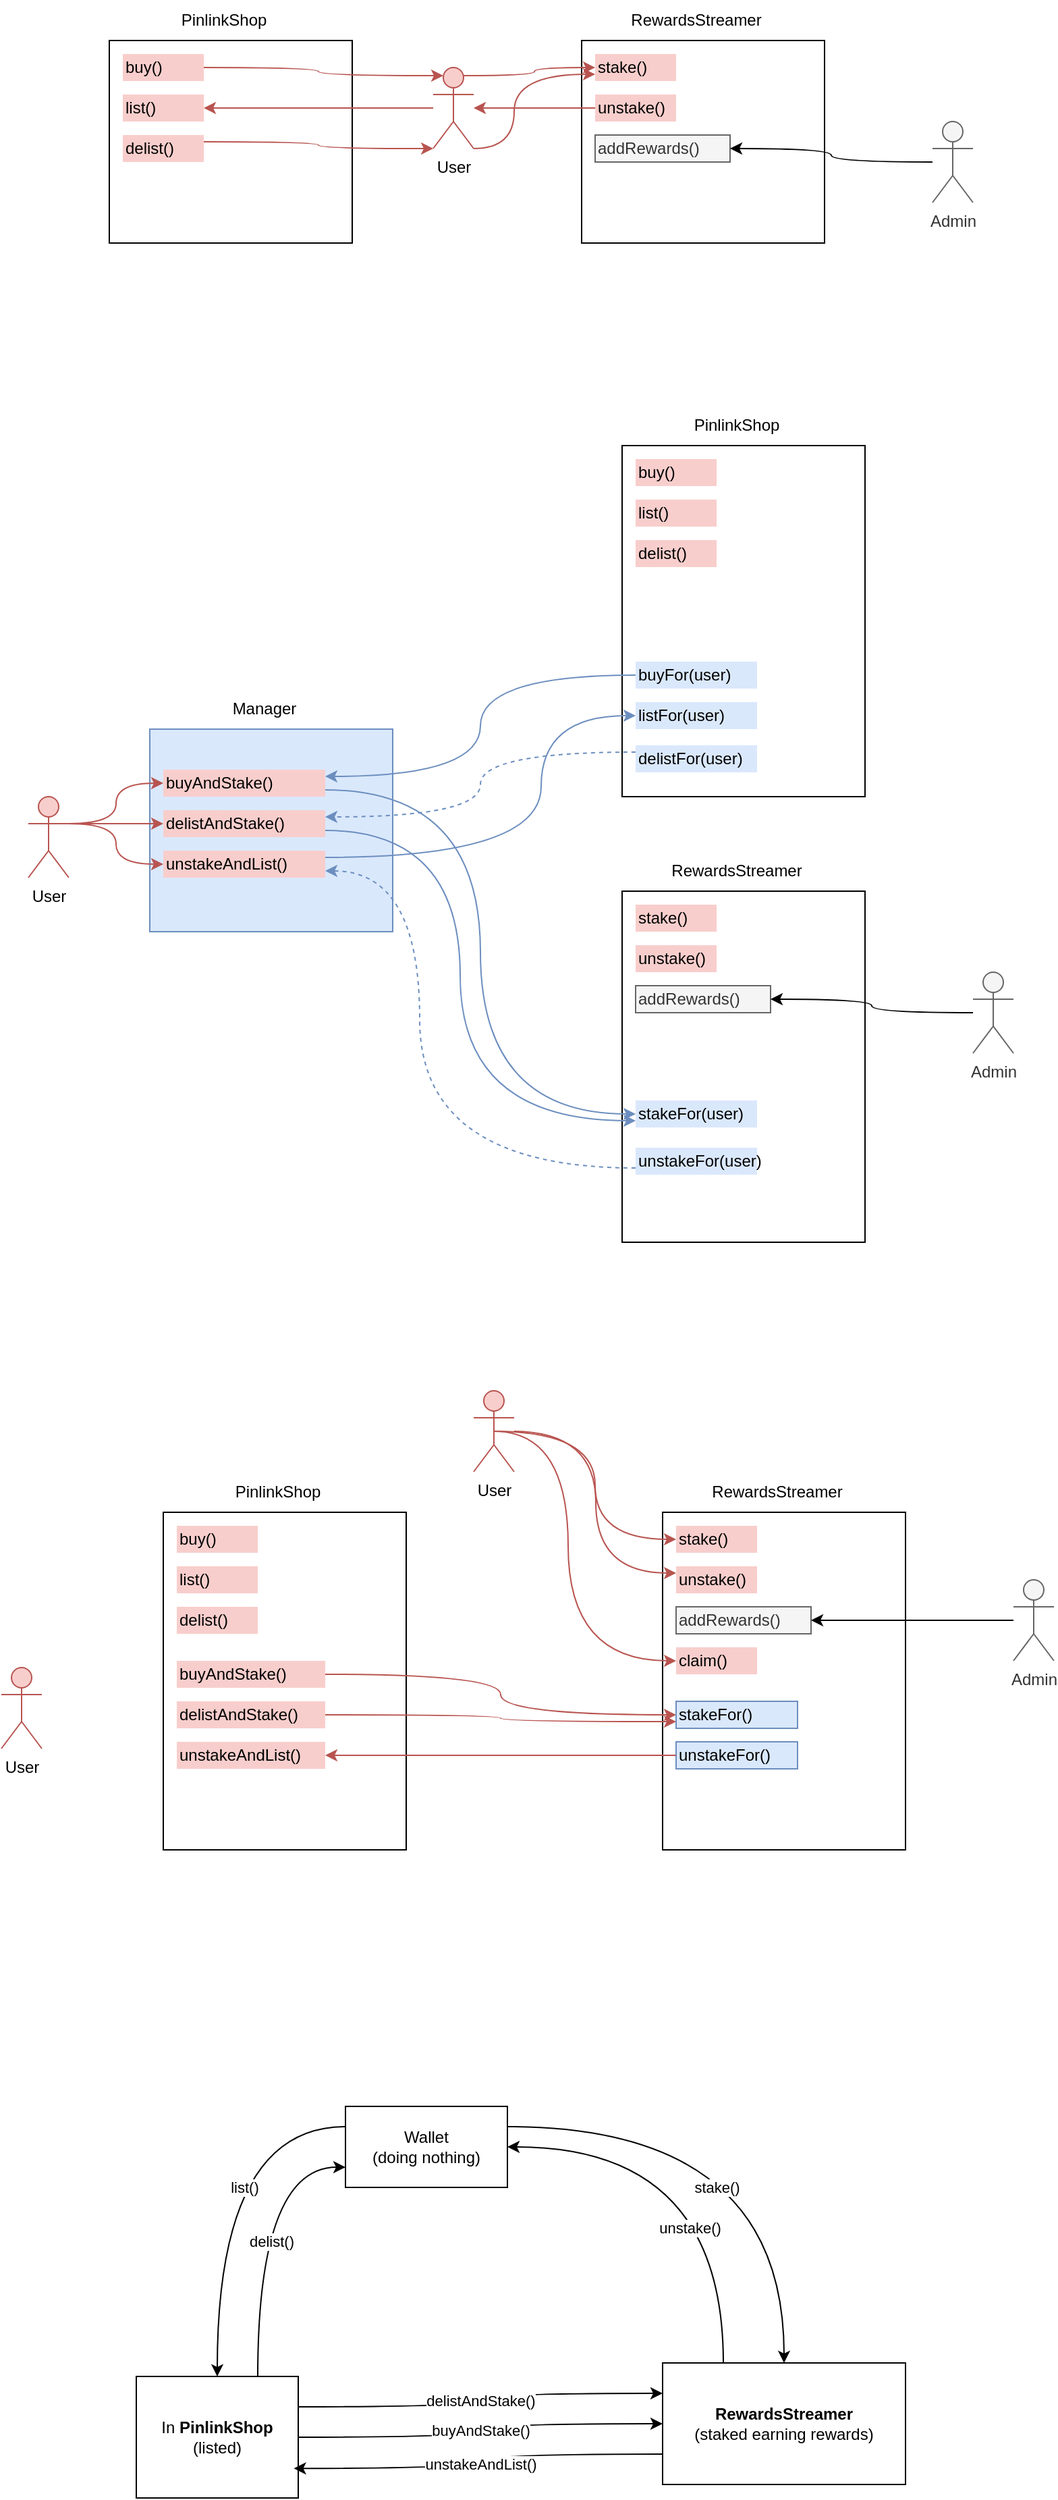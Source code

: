 <mxfile version="26.0.16">
  <diagram name="Page-1" id="Sawo83BMKbQdK75Qdi_J">
    <mxGraphModel dx="1147" dy="656" grid="1" gridSize="10" guides="1" tooltips="1" connect="1" arrows="1" fold="1" page="1" pageScale="1" pageWidth="850" pageHeight="1100" math="0" shadow="0">
      <root>
        <mxCell id="0" />
        <mxCell id="1" parent="0" />
        <mxCell id="JGkmI-_ZL2MUS3Ad0X21-11" value="" style="group" parent="1" vertex="1" connectable="0">
          <mxGeometry x="130" y="260" width="180" height="180" as="geometry" />
        </mxCell>
        <mxCell id="JGkmI-_ZL2MUS3Ad0X21-6" value="" style="whiteSpace=wrap;html=1;" parent="JGkmI-_ZL2MUS3Ad0X21-11" vertex="1">
          <mxGeometry y="30" width="180" height="150" as="geometry" />
        </mxCell>
        <mxCell id="JGkmI-_ZL2MUS3Ad0X21-7" value="PinlinkShop" style="text;html=1;align=center;verticalAlign=middle;whiteSpace=wrap;rounded=0;" parent="JGkmI-_ZL2MUS3Ad0X21-11" vertex="1">
          <mxGeometry x="55" width="60" height="30" as="geometry" />
        </mxCell>
        <mxCell id="JGkmI-_ZL2MUS3Ad0X21-8" value="list()" style="rounded=0;whiteSpace=wrap;html=1;strokeColor=none;fillColor=#f8cecc;align=left;" parent="JGkmI-_ZL2MUS3Ad0X21-11" vertex="1">
          <mxGeometry x="10" y="70" width="60" height="20" as="geometry" />
        </mxCell>
        <mxCell id="JGkmI-_ZL2MUS3Ad0X21-9" value="delist()" style="rounded=0;whiteSpace=wrap;html=1;strokeColor=none;fillColor=#f8cecc;align=left;" parent="JGkmI-_ZL2MUS3Ad0X21-11" vertex="1">
          <mxGeometry x="10" y="100" width="60" height="20" as="geometry" />
        </mxCell>
        <mxCell id="JGkmI-_ZL2MUS3Ad0X21-10" value="buy()" style="rounded=0;whiteSpace=wrap;html=1;strokeColor=none;fillColor=#f8cecc;align=left;" parent="JGkmI-_ZL2MUS3Ad0X21-11" vertex="1">
          <mxGeometry x="10" y="40" width="60" height="20" as="geometry" />
        </mxCell>
        <mxCell id="JGkmI-_ZL2MUS3Ad0X21-13" value="" style="group" parent="1" vertex="1" connectable="0">
          <mxGeometry x="480" y="260" width="180" height="180" as="geometry" />
        </mxCell>
        <mxCell id="JGkmI-_ZL2MUS3Ad0X21-14" value="" style="whiteSpace=wrap;html=1;" parent="JGkmI-_ZL2MUS3Ad0X21-13" vertex="1">
          <mxGeometry y="30" width="180" height="150" as="geometry" />
        </mxCell>
        <mxCell id="JGkmI-_ZL2MUS3Ad0X21-15" value="RewardsStreamer" style="text;html=1;align=center;verticalAlign=middle;whiteSpace=wrap;rounded=0;" parent="JGkmI-_ZL2MUS3Ad0X21-13" vertex="1">
          <mxGeometry x="55" width="60" height="30" as="geometry" />
        </mxCell>
        <mxCell id="JGkmI-_ZL2MUS3Ad0X21-16" value="stake()" style="rounded=0;whiteSpace=wrap;html=1;strokeColor=none;fillColor=#f8cecc;align=left;" parent="JGkmI-_ZL2MUS3Ad0X21-13" vertex="1">
          <mxGeometry x="10" y="40" width="60" height="20" as="geometry" />
        </mxCell>
        <mxCell id="JGkmI-_ZL2MUS3Ad0X21-17" value="unstake()" style="rounded=0;whiteSpace=wrap;html=1;strokeColor=none;fillColor=#f8cecc;align=left;" parent="JGkmI-_ZL2MUS3Ad0X21-13" vertex="1">
          <mxGeometry x="10" y="70" width="60" height="20" as="geometry" />
        </mxCell>
        <mxCell id="JGkmI-_ZL2MUS3Ad0X21-18" value="addRewards()" style="rounded=0;whiteSpace=wrap;html=1;strokeColor=#666666;fillColor=#f5f5f5;align=left;fontColor=#333333;" parent="JGkmI-_ZL2MUS3Ad0X21-13" vertex="1">
          <mxGeometry x="10" y="100" width="100" height="20" as="geometry" />
        </mxCell>
        <mxCell id="JGkmI-_ZL2MUS3Ad0X21-28" style="edgeStyle=orthogonalEdgeStyle;shape=connector;curved=1;rounded=0;orthogonalLoop=1;jettySize=auto;html=1;entryX=1;entryY=0.5;entryDx=0;entryDy=0;strokeColor=#b85450;align=center;verticalAlign=middle;fontFamily=Helvetica;fontSize=11;fontColor=default;labelBackgroundColor=default;endArrow=classic;fillColor=#f8cecc;" parent="1" source="JGkmI-_ZL2MUS3Ad0X21-19" target="JGkmI-_ZL2MUS3Ad0X21-8" edge="1">
          <mxGeometry relative="1" as="geometry" />
        </mxCell>
        <mxCell id="JGkmI-_ZL2MUS3Ad0X21-29" style="edgeStyle=orthogonalEdgeStyle;shape=connector;curved=1;rounded=0;orthogonalLoop=1;jettySize=auto;html=1;exitX=0.75;exitY=0.1;exitDx=0;exitDy=0;exitPerimeter=0;entryX=0;entryY=0.5;entryDx=0;entryDy=0;strokeColor=#b85450;align=center;verticalAlign=middle;fontFamily=Helvetica;fontSize=11;fontColor=default;labelBackgroundColor=default;endArrow=classic;fillColor=#f8cecc;" parent="1" source="JGkmI-_ZL2MUS3Ad0X21-19" target="JGkmI-_ZL2MUS3Ad0X21-16" edge="1">
          <mxGeometry relative="1" as="geometry" />
        </mxCell>
        <mxCell id="JGkmI-_ZL2MUS3Ad0X21-31" style="edgeStyle=orthogonalEdgeStyle;shape=connector;curved=1;rounded=0;orthogonalLoop=1;jettySize=auto;html=1;exitX=1;exitY=1;exitDx=0;exitDy=0;exitPerimeter=0;entryX=0;entryY=0.75;entryDx=0;entryDy=0;strokeColor=#b85450;align=center;verticalAlign=middle;fontFamily=Helvetica;fontSize=11;fontColor=default;labelBackgroundColor=default;endArrow=classic;fillColor=#f8cecc;" parent="1" source="JGkmI-_ZL2MUS3Ad0X21-19" target="JGkmI-_ZL2MUS3Ad0X21-16" edge="1">
          <mxGeometry relative="1" as="geometry">
            <Array as="points">
              <mxPoint x="430" y="370" />
              <mxPoint x="445" y="315" />
            </Array>
          </mxGeometry>
        </mxCell>
        <mxCell id="JGkmI-_ZL2MUS3Ad0X21-19" value="User" style="shape=umlActor;verticalLabelPosition=bottom;verticalAlign=top;html=1;outlineConnect=0;fillColor=#f8cecc;strokeColor=#b85450;" parent="1" vertex="1">
          <mxGeometry x="370" y="310" width="30" height="60" as="geometry" />
        </mxCell>
        <mxCell id="JGkmI-_ZL2MUS3Ad0X21-21" style="edgeStyle=orthogonalEdgeStyle;rounded=0;orthogonalLoop=1;jettySize=auto;html=1;curved=1;" parent="1" source="JGkmI-_ZL2MUS3Ad0X21-20" target="JGkmI-_ZL2MUS3Ad0X21-18" edge="1">
          <mxGeometry relative="1" as="geometry" />
        </mxCell>
        <mxCell id="JGkmI-_ZL2MUS3Ad0X21-20" value="Admin" style="shape=umlActor;verticalLabelPosition=bottom;verticalAlign=top;html=1;outlineConnect=0;fillColor=#f5f5f5;strokeColor=#666666;fontColor=#333333;" parent="1" vertex="1">
          <mxGeometry x="740" y="350" width="30" height="60" as="geometry" />
        </mxCell>
        <mxCell id="JGkmI-_ZL2MUS3Ad0X21-24" style="edgeStyle=orthogonalEdgeStyle;shape=connector;curved=1;rounded=0;orthogonalLoop=1;jettySize=auto;html=1;exitX=1;exitY=0.5;exitDx=0;exitDy=0;strokeColor=#b85450;align=center;verticalAlign=middle;fontFamily=Helvetica;fontSize=11;fontColor=default;labelBackgroundColor=default;endArrow=classic;fillColor=#f8cecc;entryX=0.25;entryY=0.1;entryDx=0;entryDy=0;entryPerimeter=0;" parent="1" source="JGkmI-_ZL2MUS3Ad0X21-10" target="JGkmI-_ZL2MUS3Ad0X21-19" edge="1">
          <mxGeometry relative="1" as="geometry">
            <mxPoint x="340" y="320" as="targetPoint" />
          </mxGeometry>
        </mxCell>
        <mxCell id="JGkmI-_ZL2MUS3Ad0X21-26" style="edgeStyle=orthogonalEdgeStyle;shape=connector;curved=1;rounded=0;orthogonalLoop=1;jettySize=auto;html=1;exitX=0;exitY=0.5;exitDx=0;exitDy=0;strokeColor=#b85450;align=center;verticalAlign=middle;fontFamily=Helvetica;fontSize=11;fontColor=default;labelBackgroundColor=default;endArrow=classic;fillColor=#f8cecc;" parent="1" source="JGkmI-_ZL2MUS3Ad0X21-17" target="JGkmI-_ZL2MUS3Ad0X21-19" edge="1">
          <mxGeometry relative="1" as="geometry" />
        </mxCell>
        <mxCell id="JGkmI-_ZL2MUS3Ad0X21-30" style="edgeStyle=orthogonalEdgeStyle;shape=connector;curved=1;rounded=0;orthogonalLoop=1;jettySize=auto;html=1;exitX=1;exitY=0.25;exitDx=0;exitDy=0;strokeColor=#b85450;align=center;verticalAlign=middle;fontFamily=Helvetica;fontSize=11;fontColor=default;labelBackgroundColor=default;endArrow=classic;fillColor=#f8cecc;entryX=0;entryY=1;entryDx=0;entryDy=0;entryPerimeter=0;" parent="1" source="JGkmI-_ZL2MUS3Ad0X21-9" target="JGkmI-_ZL2MUS3Ad0X21-19" edge="1">
          <mxGeometry relative="1" as="geometry">
            <mxPoint x="350" y="370" as="targetPoint" />
            <Array as="points">
              <mxPoint x="285" y="365" />
              <mxPoint x="285" y="370" />
            </Array>
          </mxGeometry>
        </mxCell>
        <mxCell id="JGkmI-_ZL2MUS3Ad0X21-38" value="" style="group" parent="1" vertex="1" connectable="0">
          <mxGeometry x="510" y="890" width="180" height="360" as="geometry" />
        </mxCell>
        <mxCell id="JGkmI-_ZL2MUS3Ad0X21-84" value="" style="group" parent="JGkmI-_ZL2MUS3Ad0X21-38" vertex="1" connectable="0">
          <mxGeometry width="180" height="290" as="geometry" />
        </mxCell>
        <mxCell id="JGkmI-_ZL2MUS3Ad0X21-39" value="" style="whiteSpace=wrap;html=1;" parent="JGkmI-_ZL2MUS3Ad0X21-84" vertex="1">
          <mxGeometry y="30" width="180" height="260" as="geometry" />
        </mxCell>
        <mxCell id="JGkmI-_ZL2MUS3Ad0X21-40" value="RewardsStreamer" style="text;html=1;align=center;verticalAlign=middle;whiteSpace=wrap;rounded=0;" parent="JGkmI-_ZL2MUS3Ad0X21-84" vertex="1">
          <mxGeometry x="55" width="60" height="30" as="geometry" />
        </mxCell>
        <mxCell id="JGkmI-_ZL2MUS3Ad0X21-41" value="stake()" style="rounded=0;whiteSpace=wrap;html=1;strokeColor=none;fillColor=#f8cecc;align=left;" parent="JGkmI-_ZL2MUS3Ad0X21-84" vertex="1">
          <mxGeometry x="10" y="40" width="60" height="20" as="geometry" />
        </mxCell>
        <mxCell id="JGkmI-_ZL2MUS3Ad0X21-42" value="unstake()" style="rounded=0;whiteSpace=wrap;html=1;strokeColor=none;fillColor=#f8cecc;align=left;" parent="JGkmI-_ZL2MUS3Ad0X21-84" vertex="1">
          <mxGeometry x="10" y="70" width="60" height="20" as="geometry" />
        </mxCell>
        <mxCell id="JGkmI-_ZL2MUS3Ad0X21-43" value="addRewards()" style="rounded=0;whiteSpace=wrap;html=1;strokeColor=#666666;fillColor=#f5f5f5;align=left;fontColor=#333333;" parent="JGkmI-_ZL2MUS3Ad0X21-84" vertex="1">
          <mxGeometry x="10" y="100" width="100" height="20" as="geometry" />
        </mxCell>
        <mxCell id="JGkmI-_ZL2MUS3Ad0X21-63" value="stakeFor(user)" style="rounded=0;whiteSpace=wrap;html=1;strokeColor=none;fillColor=#dae8fc;align=left;" parent="JGkmI-_ZL2MUS3Ad0X21-84" vertex="1">
          <mxGeometry x="10" y="185" width="90" height="20" as="geometry" />
        </mxCell>
        <mxCell id="JGkmI-_ZL2MUS3Ad0X21-64" value="unstakeFor(user)" style="rounded=0;whiteSpace=wrap;html=1;strokeColor=none;fillColor=#dae8fc;align=left;" parent="JGkmI-_ZL2MUS3Ad0X21-84" vertex="1">
          <mxGeometry x="10" y="220" width="90" height="20" as="geometry" />
        </mxCell>
        <mxCell id="JGkmI-_ZL2MUS3Ad0X21-48" style="edgeStyle=orthogonalEdgeStyle;rounded=0;orthogonalLoop=1;jettySize=auto;html=1;curved=1;" parent="1" source="JGkmI-_ZL2MUS3Ad0X21-49" target="JGkmI-_ZL2MUS3Ad0X21-43" edge="1">
          <mxGeometry relative="1" as="geometry" />
        </mxCell>
        <mxCell id="JGkmI-_ZL2MUS3Ad0X21-49" value="Admin" style="shape=umlActor;verticalLabelPosition=bottom;verticalAlign=top;html=1;outlineConnect=0;fillColor=#f5f5f5;strokeColor=#666666;fontColor=#333333;" parent="1" vertex="1">
          <mxGeometry x="770" y="980" width="30" height="60" as="geometry" />
        </mxCell>
        <mxCell id="JGkmI-_ZL2MUS3Ad0X21-65" value="" style="group" parent="1" vertex="1" connectable="0">
          <mxGeometry x="310" y="830" width="180" height="360" as="geometry" />
        </mxCell>
        <mxCell id="JGkmI-_ZL2MUS3Ad0X21-82" value="" style="group" parent="JGkmI-_ZL2MUS3Ad0X21-65" vertex="1" connectable="0">
          <mxGeometry x="-240" y="-60" width="270" height="180" as="geometry" />
        </mxCell>
        <mxCell id="JGkmI-_ZL2MUS3Ad0X21-66" value="" style="whiteSpace=wrap;html=1;fillColor=#dae8fc;strokeColor=#6c8ebf;" parent="JGkmI-_ZL2MUS3Ad0X21-82" vertex="1">
          <mxGeometry x="90" y="30" width="180" height="150" as="geometry" />
        </mxCell>
        <mxCell id="JGkmI-_ZL2MUS3Ad0X21-67" value="Manager" style="text;html=1;align=center;verticalAlign=middle;whiteSpace=wrap;rounded=0;" parent="JGkmI-_ZL2MUS3Ad0X21-82" vertex="1">
          <mxGeometry x="145" width="60" height="30" as="geometry" />
        </mxCell>
        <mxCell id="JGkmI-_ZL2MUS3Ad0X21-74" value="buyAndStake()" style="rounded=0;whiteSpace=wrap;html=1;strokeColor=none;fillColor=#f8cecc;align=left;" parent="JGkmI-_ZL2MUS3Ad0X21-82" vertex="1">
          <mxGeometry x="100" y="60" width="120" height="20" as="geometry" />
        </mxCell>
        <mxCell id="JGkmI-_ZL2MUS3Ad0X21-75" value="delistAndStake()" style="rounded=0;whiteSpace=wrap;html=1;strokeColor=none;fillColor=#f8cecc;align=left;" parent="JGkmI-_ZL2MUS3Ad0X21-82" vertex="1">
          <mxGeometry x="100" y="90" width="120" height="20" as="geometry" />
        </mxCell>
        <mxCell id="JGkmI-_ZL2MUS3Ad0X21-76" value="unstakeAndList()" style="rounded=0;whiteSpace=wrap;html=1;strokeColor=none;fillColor=#f8cecc;align=left;" parent="JGkmI-_ZL2MUS3Ad0X21-82" vertex="1">
          <mxGeometry x="100" y="120" width="120" height="20" as="geometry" />
        </mxCell>
        <mxCell id="JGkmI-_ZL2MUS3Ad0X21-78" style="edgeStyle=orthogonalEdgeStyle;shape=connector;curved=1;rounded=0;orthogonalLoop=1;jettySize=auto;html=1;exitX=1;exitY=0.333;exitDx=0;exitDy=0;exitPerimeter=0;strokeColor=#b85450;align=center;verticalAlign=middle;fontFamily=Helvetica;fontSize=11;fontColor=default;labelBackgroundColor=default;endArrow=classic;fillColor=#f8cecc;" parent="JGkmI-_ZL2MUS3Ad0X21-82" source="JGkmI-_ZL2MUS3Ad0X21-77" target="JGkmI-_ZL2MUS3Ad0X21-74" edge="1">
          <mxGeometry relative="1" as="geometry" />
        </mxCell>
        <mxCell id="JGkmI-_ZL2MUS3Ad0X21-79" style="edgeStyle=orthogonalEdgeStyle;shape=connector;curved=1;rounded=0;orthogonalLoop=1;jettySize=auto;html=1;exitX=1;exitY=0.333;exitDx=0;exitDy=0;exitPerimeter=0;entryX=0;entryY=0.5;entryDx=0;entryDy=0;strokeColor=#b85450;align=center;verticalAlign=middle;fontFamily=Helvetica;fontSize=11;fontColor=default;labelBackgroundColor=default;endArrow=classic;fillColor=#f8cecc;" parent="JGkmI-_ZL2MUS3Ad0X21-82" source="JGkmI-_ZL2MUS3Ad0X21-77" target="JGkmI-_ZL2MUS3Ad0X21-75" edge="1">
          <mxGeometry relative="1" as="geometry" />
        </mxCell>
        <mxCell id="JGkmI-_ZL2MUS3Ad0X21-80" style="edgeStyle=orthogonalEdgeStyle;shape=connector;curved=1;rounded=0;orthogonalLoop=1;jettySize=auto;html=1;exitX=1;exitY=0.333;exitDx=0;exitDy=0;exitPerimeter=0;entryX=0;entryY=0.5;entryDx=0;entryDy=0;strokeColor=#b85450;align=center;verticalAlign=middle;fontFamily=Helvetica;fontSize=11;fontColor=default;labelBackgroundColor=default;endArrow=classic;fillColor=#f8cecc;" parent="JGkmI-_ZL2MUS3Ad0X21-82" source="JGkmI-_ZL2MUS3Ad0X21-77" target="JGkmI-_ZL2MUS3Ad0X21-76" edge="1">
          <mxGeometry relative="1" as="geometry" />
        </mxCell>
        <mxCell id="JGkmI-_ZL2MUS3Ad0X21-77" value="User" style="shape=umlActor;verticalLabelPosition=bottom;verticalAlign=top;html=1;outlineConnect=0;fillColor=#f8cecc;strokeColor=#b85450;" parent="JGkmI-_ZL2MUS3Ad0X21-82" vertex="1">
          <mxGeometry y="80" width="30" height="60" as="geometry" />
        </mxCell>
        <mxCell id="JGkmI-_ZL2MUS3Ad0X21-83" value="" style="group" parent="1" vertex="1" connectable="0">
          <mxGeometry x="510" y="560" width="180" height="290" as="geometry" />
        </mxCell>
        <mxCell id="JGkmI-_ZL2MUS3Ad0X21-33" value="" style="whiteSpace=wrap;html=1;" parent="JGkmI-_ZL2MUS3Ad0X21-83" vertex="1">
          <mxGeometry y="30" width="180" height="260" as="geometry" />
        </mxCell>
        <mxCell id="JGkmI-_ZL2MUS3Ad0X21-34" value="PinlinkShop" style="text;html=1;align=center;verticalAlign=middle;whiteSpace=wrap;rounded=0;" parent="JGkmI-_ZL2MUS3Ad0X21-83" vertex="1">
          <mxGeometry x="55" width="60" height="30" as="geometry" />
        </mxCell>
        <mxCell id="JGkmI-_ZL2MUS3Ad0X21-35" value="list()" style="rounded=0;whiteSpace=wrap;html=1;strokeColor=none;fillColor=#f8cecc;align=left;" parent="JGkmI-_ZL2MUS3Ad0X21-83" vertex="1">
          <mxGeometry x="10" y="70" width="60" height="20" as="geometry" />
        </mxCell>
        <mxCell id="JGkmI-_ZL2MUS3Ad0X21-36" value="delist()" style="rounded=0;whiteSpace=wrap;html=1;strokeColor=none;fillColor=#f8cecc;align=left;" parent="JGkmI-_ZL2MUS3Ad0X21-83" vertex="1">
          <mxGeometry x="10" y="100" width="60" height="20" as="geometry" />
        </mxCell>
        <mxCell id="JGkmI-_ZL2MUS3Ad0X21-37" value="buy()" style="rounded=0;whiteSpace=wrap;html=1;strokeColor=none;fillColor=#f8cecc;align=left;" parent="JGkmI-_ZL2MUS3Ad0X21-83" vertex="1">
          <mxGeometry x="10" y="40" width="60" height="20" as="geometry" />
        </mxCell>
        <mxCell id="JGkmI-_ZL2MUS3Ad0X21-53" value="buyFor(user)" style="rounded=0;whiteSpace=wrap;html=1;strokeColor=none;fillColor=#dae8fc;align=left;" parent="JGkmI-_ZL2MUS3Ad0X21-83" vertex="1">
          <mxGeometry x="10" y="190" width="90" height="20" as="geometry" />
        </mxCell>
        <mxCell id="JGkmI-_ZL2MUS3Ad0X21-61" value="listFor(user)" style="rounded=0;whiteSpace=wrap;html=1;strokeColor=none;fillColor=#dae8fc;align=left;" parent="JGkmI-_ZL2MUS3Ad0X21-83" vertex="1">
          <mxGeometry x="10" y="220" width="90" height="20" as="geometry" />
        </mxCell>
        <mxCell id="JGkmI-_ZL2MUS3Ad0X21-62" value="delistFor(user)" style="rounded=0;whiteSpace=wrap;html=1;strokeColor=none;fillColor=#dae8fc;align=left;" parent="JGkmI-_ZL2MUS3Ad0X21-83" vertex="1">
          <mxGeometry x="10" y="252" width="90" height="20" as="geometry" />
        </mxCell>
        <mxCell id="JGkmI-_ZL2MUS3Ad0X21-85" style="edgeStyle=orthogonalEdgeStyle;shape=connector;curved=1;rounded=0;orthogonalLoop=1;jettySize=auto;html=1;exitX=0;exitY=0.5;exitDx=0;exitDy=0;entryX=1;entryY=0.25;entryDx=0;entryDy=0;strokeColor=#6c8ebf;align=center;verticalAlign=middle;fontFamily=Helvetica;fontSize=11;fontColor=default;labelBackgroundColor=default;endArrow=classic;fillColor=#dae8fc;" parent="1" source="JGkmI-_ZL2MUS3Ad0X21-53" target="JGkmI-_ZL2MUS3Ad0X21-74" edge="1">
          <mxGeometry relative="1" as="geometry" />
        </mxCell>
        <mxCell id="JGkmI-_ZL2MUS3Ad0X21-86" style="edgeStyle=orthogonalEdgeStyle;shape=connector;curved=1;rounded=0;orthogonalLoop=1;jettySize=auto;html=1;exitX=1;exitY=0.75;exitDx=0;exitDy=0;entryX=0;entryY=0.5;entryDx=0;entryDy=0;strokeColor=#6c8ebf;align=center;verticalAlign=middle;fontFamily=Helvetica;fontSize=11;fontColor=default;labelBackgroundColor=default;endArrow=classic;fillColor=#dae8fc;" parent="1" source="JGkmI-_ZL2MUS3Ad0X21-74" target="JGkmI-_ZL2MUS3Ad0X21-63" edge="1">
          <mxGeometry relative="1" as="geometry" />
        </mxCell>
        <mxCell id="JGkmI-_ZL2MUS3Ad0X21-87" style="edgeStyle=orthogonalEdgeStyle;shape=connector;curved=1;rounded=0;orthogonalLoop=1;jettySize=auto;html=1;exitX=0;exitY=0.25;exitDx=0;exitDy=0;entryX=1;entryY=0.25;entryDx=0;entryDy=0;strokeColor=#6c8ebf;align=center;verticalAlign=middle;fontFamily=Helvetica;fontSize=11;fontColor=default;labelBackgroundColor=default;endArrow=classic;fillColor=#dae8fc;dashed=1;" parent="1" source="JGkmI-_ZL2MUS3Ad0X21-62" target="JGkmI-_ZL2MUS3Ad0X21-75" edge="1">
          <mxGeometry relative="1" as="geometry" />
        </mxCell>
        <mxCell id="JGkmI-_ZL2MUS3Ad0X21-88" style="edgeStyle=orthogonalEdgeStyle;shape=connector;curved=1;rounded=0;orthogonalLoop=1;jettySize=auto;html=1;exitX=1;exitY=0.75;exitDx=0;exitDy=0;entryX=0;entryY=0.75;entryDx=0;entryDy=0;strokeColor=#6c8ebf;align=center;verticalAlign=middle;fontFamily=Helvetica;fontSize=11;fontColor=default;labelBackgroundColor=default;endArrow=classic;fillColor=#dae8fc;" parent="1" source="JGkmI-_ZL2MUS3Ad0X21-75" target="JGkmI-_ZL2MUS3Ad0X21-63" edge="1">
          <mxGeometry relative="1" as="geometry">
            <Array as="points">
              <mxPoint x="390" y="875" />
              <mxPoint x="390" y="1090" />
            </Array>
          </mxGeometry>
        </mxCell>
        <mxCell id="JGkmI-_ZL2MUS3Ad0X21-89" style="edgeStyle=orthogonalEdgeStyle;shape=connector;curved=1;rounded=0;orthogonalLoop=1;jettySize=auto;html=1;exitX=0;exitY=0.75;exitDx=0;exitDy=0;entryX=1;entryY=0.75;entryDx=0;entryDy=0;strokeColor=#6c8ebf;align=center;verticalAlign=middle;fontFamily=Helvetica;fontSize=11;fontColor=default;labelBackgroundColor=default;endArrow=classic;fillColor=#dae8fc;dashed=1;strokeWidth=1;" parent="1" source="JGkmI-_ZL2MUS3Ad0X21-64" target="JGkmI-_ZL2MUS3Ad0X21-76" edge="1">
          <mxGeometry relative="1" as="geometry">
            <Array as="points">
              <mxPoint x="360" y="1125" />
              <mxPoint x="360" y="905" />
            </Array>
          </mxGeometry>
        </mxCell>
        <mxCell id="JGkmI-_ZL2MUS3Ad0X21-90" style="edgeStyle=orthogonalEdgeStyle;shape=connector;curved=1;rounded=0;orthogonalLoop=1;jettySize=auto;html=1;exitX=1;exitY=0.25;exitDx=0;exitDy=0;entryX=0;entryY=0.5;entryDx=0;entryDy=0;strokeColor=#6c8ebf;align=center;verticalAlign=middle;fontFamily=Helvetica;fontSize=11;fontColor=default;labelBackgroundColor=default;endArrow=classic;fillColor=#dae8fc;" parent="1" source="JGkmI-_ZL2MUS3Ad0X21-76" target="JGkmI-_ZL2MUS3Ad0X21-61" edge="1">
          <mxGeometry relative="1" as="geometry">
            <Array as="points">
              <mxPoint x="450" y="895" />
              <mxPoint x="450" y="790" />
            </Array>
          </mxGeometry>
        </mxCell>
        <mxCell id="xWk3L9DBMtBXR3yc8dHx-1" value="" style="group" parent="1" vertex="1" connectable="0">
          <mxGeometry x="170" y="1350" width="180" height="280" as="geometry" />
        </mxCell>
        <mxCell id="xWk3L9DBMtBXR3yc8dHx-2" value="" style="whiteSpace=wrap;html=1;" parent="xWk3L9DBMtBXR3yc8dHx-1" vertex="1">
          <mxGeometry y="30" width="180" height="250" as="geometry" />
        </mxCell>
        <mxCell id="xWk3L9DBMtBXR3yc8dHx-3" value="PinlinkShop" style="text;html=1;align=center;verticalAlign=middle;whiteSpace=wrap;rounded=0;" parent="xWk3L9DBMtBXR3yc8dHx-1" vertex="1">
          <mxGeometry x="55" width="60" height="30" as="geometry" />
        </mxCell>
        <mxCell id="xWk3L9DBMtBXR3yc8dHx-4" value="list()" style="rounded=0;whiteSpace=wrap;html=1;strokeColor=none;fillColor=#f8cecc;align=left;" parent="xWk3L9DBMtBXR3yc8dHx-1" vertex="1">
          <mxGeometry x="10" y="70" width="60" height="20" as="geometry" />
        </mxCell>
        <mxCell id="xWk3L9DBMtBXR3yc8dHx-5" value="delist()" style="rounded=0;whiteSpace=wrap;html=1;strokeColor=none;fillColor=#f8cecc;align=left;" parent="xWk3L9DBMtBXR3yc8dHx-1" vertex="1">
          <mxGeometry x="10" y="100" width="60" height="20" as="geometry" />
        </mxCell>
        <mxCell id="xWk3L9DBMtBXR3yc8dHx-6" value="buy()" style="rounded=0;whiteSpace=wrap;html=1;strokeColor=none;fillColor=#f8cecc;align=left;" parent="xWk3L9DBMtBXR3yc8dHx-1" vertex="1">
          <mxGeometry x="10" y="40" width="60" height="20" as="geometry" />
        </mxCell>
        <mxCell id="xWk3L9DBMtBXR3yc8dHx-23" value="buyAndStake()" style="rounded=0;whiteSpace=wrap;html=1;strokeColor=none;fillColor=#f8cecc;align=left;" parent="xWk3L9DBMtBXR3yc8dHx-1" vertex="1">
          <mxGeometry x="10" y="140" width="110" height="20" as="geometry" />
        </mxCell>
        <mxCell id="xWk3L9DBMtBXR3yc8dHx-24" value="delistAndStake()" style="rounded=0;whiteSpace=wrap;html=1;strokeColor=none;fillColor=#f8cecc;align=left;" parent="xWk3L9DBMtBXR3yc8dHx-1" vertex="1">
          <mxGeometry x="10" y="170" width="110" height="20" as="geometry" />
        </mxCell>
        <mxCell id="xWk3L9DBMtBXR3yc8dHx-29" value="unstakeAndList()" style="rounded=0;whiteSpace=wrap;html=1;strokeColor=none;fillColor=#f8cecc;align=left;" parent="xWk3L9DBMtBXR3yc8dHx-1" vertex="1">
          <mxGeometry x="10" y="200" width="110" height="20" as="geometry" />
        </mxCell>
        <mxCell id="xWk3L9DBMtBXR3yc8dHx-7" value="" style="group" parent="1" vertex="1" connectable="0">
          <mxGeometry x="540" y="1350" width="180" height="280" as="geometry" />
        </mxCell>
        <mxCell id="xWk3L9DBMtBXR3yc8dHx-8" value="" style="whiteSpace=wrap;html=1;" parent="xWk3L9DBMtBXR3yc8dHx-7" vertex="1">
          <mxGeometry y="30" width="180" height="250" as="geometry" />
        </mxCell>
        <mxCell id="xWk3L9DBMtBXR3yc8dHx-9" value="RewardsStreamer" style="text;html=1;align=center;verticalAlign=middle;whiteSpace=wrap;rounded=0;" parent="xWk3L9DBMtBXR3yc8dHx-7" vertex="1">
          <mxGeometry x="55" width="60" height="30" as="geometry" />
        </mxCell>
        <mxCell id="xWk3L9DBMtBXR3yc8dHx-10" value="stake()" style="rounded=0;whiteSpace=wrap;html=1;strokeColor=none;fillColor=#f8cecc;align=left;" parent="xWk3L9DBMtBXR3yc8dHx-7" vertex="1">
          <mxGeometry x="10" y="40" width="60" height="20" as="geometry" />
        </mxCell>
        <mxCell id="xWk3L9DBMtBXR3yc8dHx-11" value="unstake()" style="rounded=0;whiteSpace=wrap;html=1;strokeColor=none;fillColor=#f8cecc;align=left;" parent="xWk3L9DBMtBXR3yc8dHx-7" vertex="1">
          <mxGeometry x="10" y="70" width="60" height="20" as="geometry" />
        </mxCell>
        <mxCell id="xWk3L9DBMtBXR3yc8dHx-12" value="addRewards()" style="rounded=0;whiteSpace=wrap;html=1;strokeColor=#666666;fillColor=#f5f5f5;align=left;fontColor=#333333;" parent="xWk3L9DBMtBXR3yc8dHx-7" vertex="1">
          <mxGeometry x="10" y="100" width="100" height="20" as="geometry" />
        </mxCell>
        <mxCell id="xWk3L9DBMtBXR3yc8dHx-25" value="claim()" style="rounded=0;whiteSpace=wrap;html=1;strokeColor=none;fillColor=#f8cecc;align=left;" parent="xWk3L9DBMtBXR3yc8dHx-7" vertex="1">
          <mxGeometry x="10" y="130" width="60" height="20" as="geometry" />
        </mxCell>
        <mxCell id="xWk3L9DBMtBXR3yc8dHx-33" value="stakeFor()" style="rounded=0;whiteSpace=wrap;html=1;strokeColor=#6c8ebf;fillColor=#dae8fc;align=left;" parent="xWk3L9DBMtBXR3yc8dHx-7" vertex="1">
          <mxGeometry x="10" y="170" width="90" height="20" as="geometry" />
        </mxCell>
        <mxCell id="xWk3L9DBMtBXR3yc8dHx-34" value="unstakeFor()" style="rounded=0;whiteSpace=wrap;html=1;strokeColor=#6c8ebf;fillColor=#dae8fc;align=left;" parent="xWk3L9DBMtBXR3yc8dHx-7" vertex="1">
          <mxGeometry x="10" y="200" width="90" height="20" as="geometry" />
        </mxCell>
        <mxCell id="xWk3L9DBMtBXR3yc8dHx-17" style="edgeStyle=orthogonalEdgeStyle;rounded=0;orthogonalLoop=1;jettySize=auto;html=1;curved=1;" parent="1" source="xWk3L9DBMtBXR3yc8dHx-18" target="xWk3L9DBMtBXR3yc8dHx-12" edge="1">
          <mxGeometry relative="1" as="geometry" />
        </mxCell>
        <mxCell id="xWk3L9DBMtBXR3yc8dHx-18" value="Admin" style="shape=umlActor;verticalLabelPosition=bottom;verticalAlign=top;html=1;outlineConnect=0;fillColor=#f5f5f5;strokeColor=#666666;fontColor=#333333;" parent="1" vertex="1">
          <mxGeometry x="800" y="1430" width="30" height="60" as="geometry" />
        </mxCell>
        <mxCell id="xWk3L9DBMtBXR3yc8dHx-27" style="edgeStyle=orthogonalEdgeStyle;rounded=0;orthogonalLoop=1;jettySize=auto;html=1;exitX=1;exitY=0.5;exitDx=0;exitDy=0;entryX=0;entryY=0.5;entryDx=0;entryDy=0;strokeColor=#b85450;curved=1;fillColor=#f8cecc;" parent="1" source="xWk3L9DBMtBXR3yc8dHx-23" target="xWk3L9DBMtBXR3yc8dHx-33" edge="1">
          <mxGeometry relative="1" as="geometry" />
        </mxCell>
        <mxCell id="xWk3L9DBMtBXR3yc8dHx-28" style="edgeStyle=orthogonalEdgeStyle;shape=connector;curved=1;rounded=0;orthogonalLoop=1;jettySize=auto;html=1;exitX=1;exitY=0.5;exitDx=0;exitDy=0;entryX=0;entryY=0.75;entryDx=0;entryDy=0;strokeColor=#b85450;align=center;verticalAlign=middle;fontFamily=Helvetica;fontSize=11;fontColor=default;labelBackgroundColor=default;endArrow=classic;fillColor=#f8cecc;" parent="1" source="xWk3L9DBMtBXR3yc8dHx-24" target="xWk3L9DBMtBXR3yc8dHx-33" edge="1">
          <mxGeometry relative="1" as="geometry" />
        </mxCell>
        <mxCell id="xWk3L9DBMtBXR3yc8dHx-30" style="edgeStyle=orthogonalEdgeStyle;shape=connector;curved=1;rounded=0;orthogonalLoop=1;jettySize=auto;html=1;exitX=0;exitY=0.5;exitDx=0;exitDy=0;entryX=1;entryY=0.5;entryDx=0;entryDy=0;strokeColor=#b85450;align=center;verticalAlign=middle;fontFamily=Helvetica;fontSize=11;fontColor=default;labelBackgroundColor=default;endArrow=classic;fillColor=#f8cecc;" parent="1" source="xWk3L9DBMtBXR3yc8dHx-34" target="xWk3L9DBMtBXR3yc8dHx-29" edge="1">
          <mxGeometry relative="1" as="geometry" />
        </mxCell>
        <mxCell id="xWk3L9DBMtBXR3yc8dHx-37" style="edgeStyle=orthogonalEdgeStyle;shape=connector;curved=1;rounded=0;orthogonalLoop=1;jettySize=auto;html=1;exitX=0.5;exitY=0.5;exitDx=0;exitDy=0;exitPerimeter=0;entryX=0;entryY=0.5;entryDx=0;entryDy=0;strokeColor=#b85450;align=center;verticalAlign=middle;fontFamily=Helvetica;fontSize=11;fontColor=default;labelBackgroundColor=default;endArrow=classic;fillColor=#f8cecc;" parent="1" source="xWk3L9DBMtBXR3yc8dHx-31" target="xWk3L9DBMtBXR3yc8dHx-10" edge="1">
          <mxGeometry relative="1" as="geometry" />
        </mxCell>
        <mxCell id="xWk3L9DBMtBXR3yc8dHx-38" style="edgeStyle=orthogonalEdgeStyle;shape=connector;curved=1;rounded=0;orthogonalLoop=1;jettySize=auto;html=1;entryX=0;entryY=0.25;entryDx=0;entryDy=0;strokeColor=#b85450;align=center;verticalAlign=middle;fontFamily=Helvetica;fontSize=11;fontColor=default;labelBackgroundColor=default;endArrow=classic;fillColor=#f8cecc;" parent="1" target="xWk3L9DBMtBXR3yc8dHx-11" edge="1">
          <mxGeometry relative="1" as="geometry">
            <mxPoint x="430" y="1320" as="sourcePoint" />
          </mxGeometry>
        </mxCell>
        <mxCell id="xWk3L9DBMtBXR3yc8dHx-39" style="edgeStyle=orthogonalEdgeStyle;shape=connector;curved=1;rounded=0;orthogonalLoop=1;jettySize=auto;html=1;exitX=0.5;exitY=0.5;exitDx=0;exitDy=0;exitPerimeter=0;entryX=0;entryY=0.5;entryDx=0;entryDy=0;strokeColor=#b85450;align=center;verticalAlign=middle;fontFamily=Helvetica;fontSize=11;fontColor=default;labelBackgroundColor=default;endArrow=classic;fillColor=#f8cecc;" parent="1" source="xWk3L9DBMtBXR3yc8dHx-31" target="xWk3L9DBMtBXR3yc8dHx-25" edge="1">
          <mxGeometry relative="1" as="geometry">
            <Array as="points">
              <mxPoint x="470" y="1320" />
              <mxPoint x="470" y="1490" />
            </Array>
          </mxGeometry>
        </mxCell>
        <mxCell id="xWk3L9DBMtBXR3yc8dHx-31" value="User" style="shape=umlActor;verticalLabelPosition=bottom;verticalAlign=top;html=1;outlineConnect=0;fillColor=#f8cecc;strokeColor=#b85450;" parent="1" vertex="1">
          <mxGeometry x="400" y="1290" width="30" height="60" as="geometry" />
        </mxCell>
        <mxCell id="xWk3L9DBMtBXR3yc8dHx-36" value="User" style="shape=umlActor;verticalLabelPosition=bottom;verticalAlign=top;html=1;outlineConnect=0;fillColor=#f8cecc;strokeColor=#b85450;" parent="1" vertex="1">
          <mxGeometry x="50" y="1495" width="30" height="60" as="geometry" />
        </mxCell>
        <mxCell id="PQhuScfrUYGWe95c9BbK-4" style="edgeStyle=orthogonalEdgeStyle;rounded=0;orthogonalLoop=1;jettySize=auto;html=1;exitX=0;exitY=0.25;exitDx=0;exitDy=0;curved=1;" edge="1" parent="1" source="PQhuScfrUYGWe95c9BbK-1" target="PQhuScfrUYGWe95c9BbK-3">
          <mxGeometry relative="1" as="geometry" />
        </mxCell>
        <mxCell id="PQhuScfrUYGWe95c9BbK-6" value="list()" style="edgeLabel;html=1;align=center;verticalAlign=middle;resizable=0;points=[];fontFamily=Helvetica;fontSize=11;fontColor=default;labelBackgroundColor=default;" vertex="1" connectable="0" parent="PQhuScfrUYGWe95c9BbK-4">
          <mxGeometry x="-0.42" y="12" relative="1" as="geometry">
            <mxPoint x="6" y="33" as="offset" />
          </mxGeometry>
        </mxCell>
        <mxCell id="PQhuScfrUYGWe95c9BbK-8" value="stake()" style="edgeStyle=orthogonalEdgeStyle;shape=connector;curved=1;rounded=0;orthogonalLoop=1;jettySize=auto;html=1;exitX=1;exitY=0.25;exitDx=0;exitDy=0;entryX=0.5;entryY=0;entryDx=0;entryDy=0;strokeColor=default;align=center;verticalAlign=middle;fontFamily=Helvetica;fontSize=11;fontColor=default;labelBackgroundColor=default;endArrow=classic;" edge="1" parent="1" source="PQhuScfrUYGWe95c9BbK-1" target="PQhuScfrUYGWe95c9BbK-2">
          <mxGeometry x="-0.184" y="-45" relative="1" as="geometry">
            <mxPoint as="offset" />
          </mxGeometry>
        </mxCell>
        <mxCell id="PQhuScfrUYGWe95c9BbK-1" value="Wallet&lt;div&gt;(doing nothing)&lt;/div&gt;" style="rounded=0;whiteSpace=wrap;html=1;" vertex="1" parent="1">
          <mxGeometry x="305" y="1820" width="120" height="60" as="geometry" />
        </mxCell>
        <mxCell id="PQhuScfrUYGWe95c9BbK-9" value="unstake()" style="edgeStyle=orthogonalEdgeStyle;shape=connector;curved=1;rounded=0;orthogonalLoop=1;jettySize=auto;html=1;exitX=0.25;exitY=0;exitDx=0;exitDy=0;entryX=1;entryY=0.5;entryDx=0;entryDy=0;strokeColor=default;align=center;verticalAlign=middle;fontFamily=Helvetica;fontSize=11;fontColor=default;labelBackgroundColor=default;endArrow=classic;" edge="1" parent="1" source="PQhuScfrUYGWe95c9BbK-2" target="PQhuScfrUYGWe95c9BbK-1">
          <mxGeometry x="-0.375" y="25" relative="1" as="geometry">
            <mxPoint as="offset" />
          </mxGeometry>
        </mxCell>
        <mxCell id="PQhuScfrUYGWe95c9BbK-2" value="&lt;b&gt;RewardsStreamer&lt;/b&gt;&lt;div&gt;(staked earning rewards)&lt;/div&gt;" style="rounded=0;whiteSpace=wrap;html=1;" vertex="1" parent="1">
          <mxGeometry x="540" y="2010" width="180" height="90" as="geometry" />
        </mxCell>
        <mxCell id="PQhuScfrUYGWe95c9BbK-5" style="edgeStyle=orthogonalEdgeStyle;shape=connector;curved=1;rounded=0;orthogonalLoop=1;jettySize=auto;html=1;exitX=0.75;exitY=0;exitDx=0;exitDy=0;entryX=0;entryY=0.75;entryDx=0;entryDy=0;strokeColor=default;align=center;verticalAlign=middle;fontFamily=Helvetica;fontSize=11;fontColor=default;labelBackgroundColor=default;endArrow=classic;" edge="1" parent="1" source="PQhuScfrUYGWe95c9BbK-3" target="PQhuScfrUYGWe95c9BbK-1">
          <mxGeometry relative="1" as="geometry" />
        </mxCell>
        <mxCell id="PQhuScfrUYGWe95c9BbK-7" value="delist()" style="edgeLabel;html=1;align=center;verticalAlign=middle;resizable=0;points=[];fontFamily=Helvetica;fontSize=11;fontColor=default;labelBackgroundColor=default;" vertex="1" connectable="0" parent="PQhuScfrUYGWe95c9BbK-5">
          <mxGeometry x="0.296" y="-10" relative="1" as="geometry">
            <mxPoint y="42" as="offset" />
          </mxGeometry>
        </mxCell>
        <mxCell id="PQhuScfrUYGWe95c9BbK-10" value="delistAndStake()" style="edgeStyle=orthogonalEdgeStyle;shape=connector;curved=1;rounded=0;orthogonalLoop=1;jettySize=auto;html=1;exitX=1;exitY=0.25;exitDx=0;exitDy=0;entryX=0;entryY=0.25;entryDx=0;entryDy=0;strokeColor=default;align=center;verticalAlign=middle;fontFamily=Helvetica;fontSize=11;fontColor=default;labelBackgroundColor=default;endArrow=classic;" edge="1" parent="1" source="PQhuScfrUYGWe95c9BbK-3" target="PQhuScfrUYGWe95c9BbK-2">
          <mxGeometry relative="1" as="geometry" />
        </mxCell>
        <mxCell id="PQhuScfrUYGWe95c9BbK-12" value="buyAndStake()" style="edgeStyle=orthogonalEdgeStyle;shape=connector;curved=1;rounded=0;orthogonalLoop=1;jettySize=auto;html=1;exitX=1;exitY=0.5;exitDx=0;exitDy=0;strokeColor=default;align=center;verticalAlign=middle;fontFamily=Helvetica;fontSize=11;fontColor=default;labelBackgroundColor=default;endArrow=classic;" edge="1" parent="1" source="PQhuScfrUYGWe95c9BbK-3" target="PQhuScfrUYGWe95c9BbK-2">
          <mxGeometry relative="1" as="geometry" />
        </mxCell>
        <mxCell id="PQhuScfrUYGWe95c9BbK-3" value="In &lt;b&gt;PinlinkShop&lt;/b&gt;&lt;div&gt;(listed)&lt;/div&gt;" style="rounded=0;whiteSpace=wrap;html=1;" vertex="1" parent="1">
          <mxGeometry x="150" y="2020" width="120" height="90" as="geometry" />
        </mxCell>
        <mxCell id="PQhuScfrUYGWe95c9BbK-13" value="unstakeAndList()" style="edgeStyle=orthogonalEdgeStyle;shape=connector;curved=1;rounded=0;orthogonalLoop=1;jettySize=auto;html=1;exitX=0;exitY=0.75;exitDx=0;exitDy=0;entryX=0.973;entryY=0.757;entryDx=0;entryDy=0;entryPerimeter=0;strokeColor=default;align=center;verticalAlign=middle;fontFamily=Helvetica;fontSize=11;fontColor=default;labelBackgroundColor=default;endArrow=classic;" edge="1" parent="1" source="PQhuScfrUYGWe95c9BbK-2" target="PQhuScfrUYGWe95c9BbK-3">
          <mxGeometry relative="1" as="geometry" />
        </mxCell>
      </root>
    </mxGraphModel>
  </diagram>
</mxfile>

